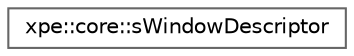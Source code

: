 digraph "Graphical Class Hierarchy"
{
 // LATEX_PDF_SIZE
  bgcolor="transparent";
  edge [fontname=Helvetica,fontsize=10,labelfontname=Helvetica,labelfontsize=10];
  node [fontname=Helvetica,fontsize=10,shape=box,height=0.2,width=0.4];
  rankdir="LR";
  Node0 [id="Node000000",label="xpe::core::sWindowDescriptor",height=0.2,width=0.4,color="grey40", fillcolor="white", style="filled",URL="$structxpe_1_1core_1_1s_window_descriptor.html",tooltip=" "];
}
